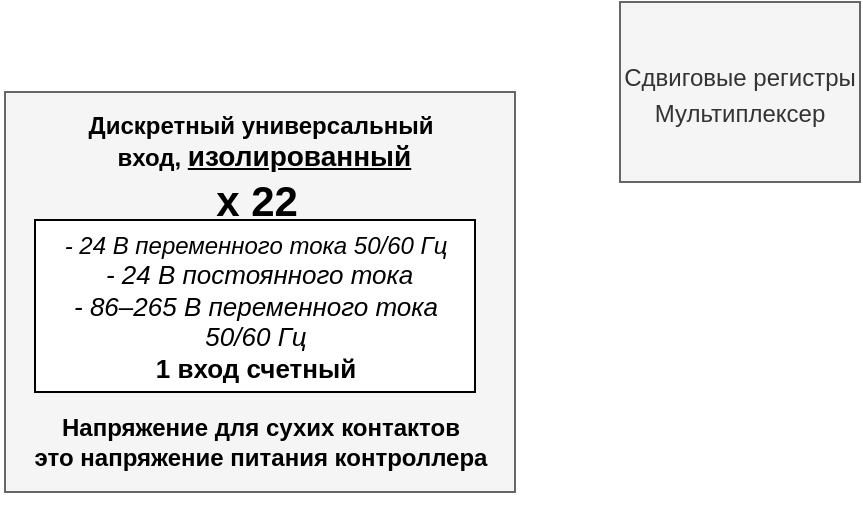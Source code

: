 <mxfile version="18.0.5" type="device"><diagram id="VDzwcDRPJXBgYdbBEzxJ" name="Page-1"><mxGraphModel dx="1247" dy="625" grid="1" gridSize="10" guides="1" tooltips="1" connect="1" arrows="1" fold="1" page="1" pageScale="1" pageWidth="1169" pageHeight="827" math="0" shadow="0"><root><mxCell id="0"/><mxCell id="1" parent="0"/><mxCell id="ArQx6V-Cj6IufAOe9Ss1-7" value="&lt;font style=&quot;font-size: 12px&quot;&gt;&lt;i&gt;- 24 В переменного тока 50/60 Гц&lt;/i&gt;&lt;/font&gt;&lt;br&gt;&lt;i&gt;&amp;nbsp;- 24 В постоянного тока&lt;/i&gt;&lt;br&gt;&amp;nbsp;&lt;i&gt;- 86–265 В переменного тока&amp;nbsp;&lt;br&gt;50/60 Гц&lt;br&gt;&lt;/i&gt;&lt;b style=&quot;font-size: 12px&quot;&gt;&lt;font style=&quot;font-size: 13px&quot;&gt;1 вход счетный&lt;/font&gt;&lt;/b&gt;&lt;i&gt;&lt;br&gt;&lt;/i&gt;" style="whiteSpace=wrap;html=1;fontSize=13;" parent="1" vertex="1"><mxGeometry x="77.5" y="194" width="220" height="86" as="geometry"/></mxCell><mxCell id="ArQx6V-Cj6IufAOe9Ss1-8" value="Дискретный универсальный&lt;br&gt;&amp;nbsp;вход, &lt;font style=&quot;font-size: 14px&quot;&gt;&lt;u&gt;изолированный&lt;/u&gt;&lt;/font&gt;" style="text;html=1;align=center;verticalAlign=middle;resizable=0;points=[];autosize=1;strokeColor=none;fillColor=none;fontStyle=1" parent="1" vertex="1"><mxGeometry x="95" y="140" width="190" height="30" as="geometry"/></mxCell><mxCell id="ArQx6V-Cj6IufAOe9Ss1-9" value="&lt;font style=&quot;font-size: 21px&quot;&gt;х 22&lt;/font&gt;" style="text;html=1;align=center;verticalAlign=middle;resizable=0;points=[];autosize=1;strokeColor=none;fillColor=none;fontStyle=1" parent="1" vertex="1"><mxGeometry x="157.5" y="174" width="60" height="20" as="geometry"/></mxCell><mxCell id="ArQx6V-Cj6IufAOe9Ss1-12" value="Напряжение для сухих контактов&lt;br&gt;это напряжение питания контроллера" style="text;html=1;align=center;verticalAlign=middle;resizable=0;points=[];autosize=1;strokeColor=none;fillColor=none;fontStyle=1" parent="1" vertex="1"><mxGeometry x="70" y="290" width="240" height="30" as="geometry"/></mxCell><mxCell id="ArQx6V-Cj6IufAOe9Ss1-13" style="edgeStyle=orthogonalEdgeStyle;rounded=0;orthogonalLoop=1;jettySize=auto;html=1;exitX=0.5;exitY=1;exitDx=0;exitDy=0;fontSize=14;" parent="1" edge="1"><mxGeometry relative="1" as="geometry"><mxPoint x="190" y="330" as="sourcePoint"/><mxPoint x="190" y="330" as="targetPoint"/></mxGeometry></mxCell><mxCell id="ArQx6V-Cj6IufAOe9Ss1-35" value="" style="whiteSpace=wrap;html=1;fontSize=12;fillColor=#f5f5f5;fontColor=#333333;strokeColor=#666666;" parent="1" vertex="1"><mxGeometry x="72.5" y="140" width="255" height="200" as="geometry"/></mxCell><mxCell id="ArQx6V-Cj6IufAOe9Ss1-36" value="&lt;font style=&quot;font-size: 12px&quot;&gt;&lt;i&gt;- 24 В переменного тока 50/60 Гц&lt;/i&gt;&lt;/font&gt;&lt;br&gt;&lt;i&gt;&amp;nbsp;- 24 В постоянного тока&lt;/i&gt;&lt;br&gt;&amp;nbsp;&lt;i&gt;- 86–265 В переменного тока&amp;nbsp;&lt;br&gt;50/60 Гц&lt;br&gt;&lt;/i&gt;&lt;b style=&quot;font-size: 12px&quot;&gt;&lt;font style=&quot;font-size: 13px&quot;&gt;1 вход счетный&lt;/font&gt;&lt;/b&gt;&lt;i&gt;&lt;br&gt;&lt;/i&gt;" style="whiteSpace=wrap;html=1;fontSize=13;" parent="1" vertex="1"><mxGeometry x="87.5" y="204" width="220" height="86" as="geometry"/></mxCell><mxCell id="ArQx6V-Cj6IufAOe9Ss1-37" value="Дискретный универсальный&lt;br&gt;&amp;nbsp;вход, &lt;font style=&quot;font-size: 14px&quot;&gt;&lt;u&gt;изолированный&lt;/u&gt;&lt;/font&gt;" style="text;html=1;align=center;verticalAlign=middle;resizable=0;points=[];autosize=1;strokeColor=none;fillColor=none;fontStyle=1" parent="1" vertex="1"><mxGeometry x="105" y="150" width="190" height="30" as="geometry"/></mxCell><mxCell id="ArQx6V-Cj6IufAOe9Ss1-38" value="&lt;font style=&quot;font-size: 21px&quot;&gt;х 22&lt;/font&gt;" style="text;html=1;align=center;verticalAlign=middle;resizable=0;points=[];autosize=1;strokeColor=none;fillColor=none;fontStyle=1" parent="1" vertex="1"><mxGeometry x="167.5" y="184" width="60" height="20" as="geometry"/></mxCell><mxCell id="ArQx6V-Cj6IufAOe9Ss1-39" value="Напряжение для сухих контактов&lt;br&gt;это напряжение питания контроллера" style="text;html=1;align=center;verticalAlign=middle;resizable=0;points=[];autosize=1;strokeColor=none;fillColor=none;fontStyle=1" parent="1" vertex="1"><mxGeometry x="80" y="300" width="240" height="30" as="geometry"/></mxCell><mxCell id="ArQx6V-Cj6IufAOe9Ss1-40" style="edgeStyle=orthogonalEdgeStyle;rounded=0;orthogonalLoop=1;jettySize=auto;html=1;exitX=0.5;exitY=1;exitDx=0;exitDy=0;fontSize=14;" parent="1" source="ArQx6V-Cj6IufAOe9Ss1-35" target="ArQx6V-Cj6IufAOe9Ss1-35" edge="1"><mxGeometry relative="1" as="geometry"/></mxCell><mxCell id="ArQx6V-Cj6IufAOe9Ss1-55" value="&lt;font style=&quot;font-size: 12px&quot;&gt;Сдвиговые регистры&lt;br&gt;Мультиплексер&lt;/font&gt;" style="whiteSpace=wrap;html=1;fontSize=15;fillColor=#f5f5f5;fontColor=#333333;strokeColor=#666666;" parent="1" vertex="1"><mxGeometry x="380" y="95" width="120" height="90" as="geometry"/></mxCell></root></mxGraphModel></diagram></mxfile>